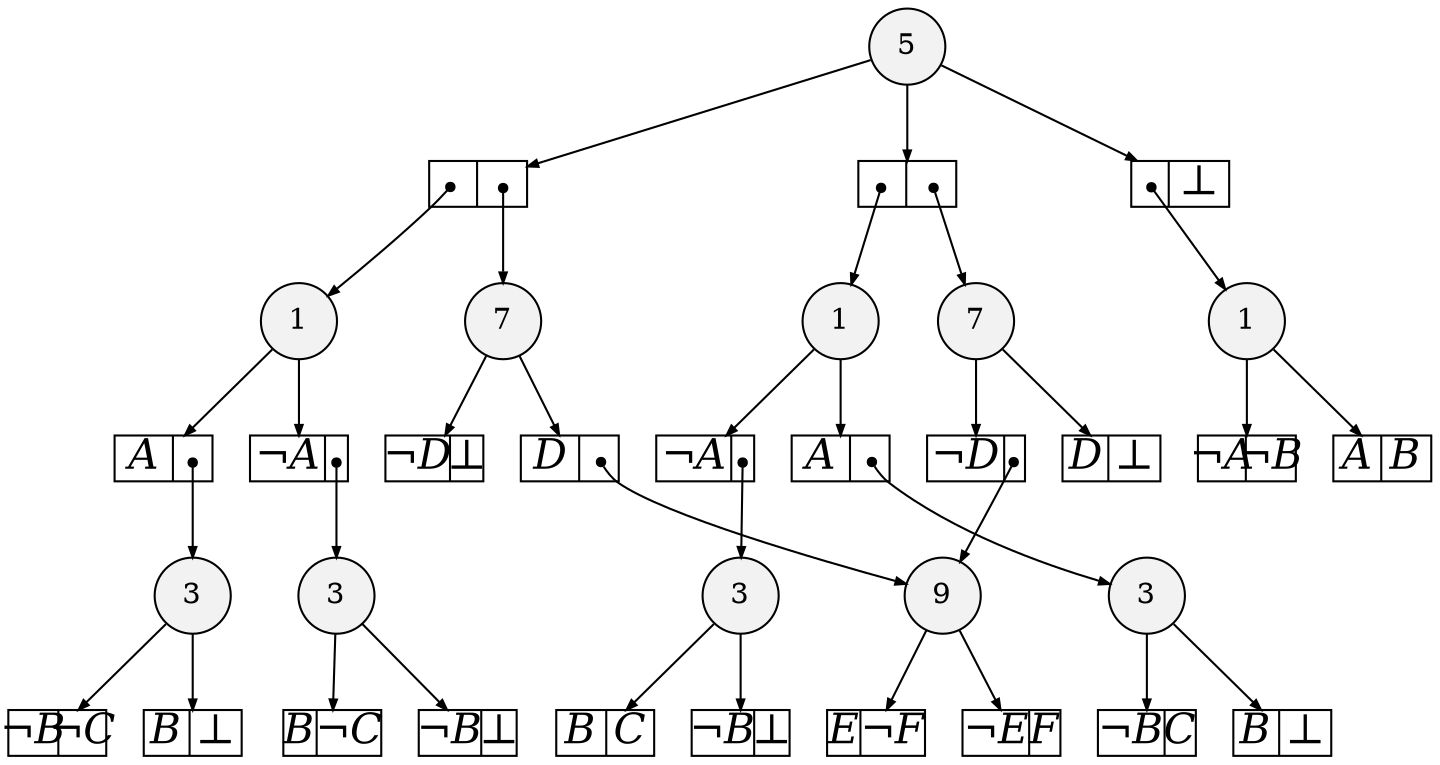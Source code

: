 
digraph sdd {

overlap=false

{rank=same; n20 }
{rank=same; n40 n29 }
{rank=same; n41 }
{rank=same; n34 n26 n32 n24 }
{rank=same; n35 n33 n36 }

n20 [label= "9",style=filled,fillcolor=gray95,shape=circle,height=.25,width=.25]; 
n20e0
      [label= "<L>E|<R>&not;F",
      shape=record,
      fontsize=20,
      fontname="Times-Italic",
      fillcolor=white,
      style=filled,
      fixedsize=true,
      height=.30, 
      width=.65];

n20->n20e0 [arrowsize=.50];
n20e1
      [label= "<L>&not;E|<R>F",
      shape=record,
      fontsize=20,
      fontname="Times-Italic",
      fillcolor=white,
      style=filled,
      fixedsize=true,
      height=.30, 
      width=.65];

n20->n20e1 [arrowsize=.50];
n40 [label= "7",style=filled,fillcolor=gray95,shape=circle,height=.25,width=.25]; 
n40e0
      [label= "<L>D|<R>",
      shape=record,
      fontsize=20,
      fontname="Times-Italic",
      fillcolor=white,
      style=filled,
      fixedsize=true,
      height=.30, 
      width=.65];

n40->n40e0 [arrowsize=.50];
n40e0:R:c->n20 [arrowsize=.50,tailclip=false,arrowtail=dot,dir=both];
n40e1
      [label= "<L>&not;D|<R>&#8869;",
      shape=record,
      fontsize=20,
      fontname="Times-Italic",
      fillcolor=white,
      style=filled,
      fixedsize=true,
      height=.30, 
      width=.65];

n40->n40e1 [arrowsize=.50];
n29 [label= "7",style=filled,fillcolor=gray95,shape=circle,height=.25,width=.25]; 
n29e0
      [label= "<L>&not;D|<R>",
      shape=record,
      fontsize=20,
      fontname="Times-Italic",
      fillcolor=white,
      style=filled,
      fixedsize=true,
      height=.30, 
      width=.65];

n29->n29e0 [arrowsize=.50];
n29e0:R:c->n20 [arrowsize=.50,tailclip=false,arrowtail=dot,dir=both];
n29e1
      [label= "<L>D|<R>&#8869;",
      shape=record,
      fontsize=20,
      fontname="Times-Italic",
      fillcolor=white,
      style=filled,
      fixedsize=true,
      height=.30, 
      width=.65];

n29->n29e1 [arrowsize=.50];
n41 [label= "5",style=filled,fillcolor=gray95,shape=circle,height=.25,width=.25]; 
n41e0
      [label= "<L>|<R>",
      shape=record,
      fontsize=20,
      fontname="Times-Italic",
      fillcolor=white,
      style=filled,
      fixedsize=true,
      height=.30, 
      width=.65];

n41->n41e0 [arrowsize=.50];
n41e0:L:c->n35 [arrowsize=.50,tailclip=false,arrowtail=dot,dir=both];
n41e0:R:c->n40 [arrowsize=.50,tailclip=false,arrowtail=dot,dir=both];
n41e1
      [label= "<L>|<R>",
      shape=record,
      fontsize=20,
      fontname="Times-Italic",
      fillcolor=white,
      style=filled,
      fixedsize=true,
      height=.30, 
      width=.65];

n41->n41e1 [arrowsize=.50];
n41e1:L:c->n33 [arrowsize=.50,tailclip=false,arrowtail=dot,dir=both];
n41e1:R:c->n29 [arrowsize=.50,tailclip=false,arrowtail=dot,dir=both];
n41e2
      [label= "<L>|<R>&#8869;",
      shape=record,
      fontsize=20,
      fontname="Times-Italic",
      fillcolor=white,
      style=filled,
      fixedsize=true,
      height=.30, 
      width=.65];

n41->n41e2 [arrowsize=.50];
n41e2:L:c->n36 [arrowsize=.50,tailclip=false,arrowtail=dot,dir=both];
n34 [label= "3",style=filled,fillcolor=gray95,shape=circle,height=.25,width=.25]; 
n34e0
      [label= "<L>B|<R>&not;C",
      shape=record,
      fontsize=20,
      fontname="Times-Italic",
      fillcolor=white,
      style=filled,
      fixedsize=true,
      height=.30, 
      width=.65];

n34->n34e0 [arrowsize=.50];
n34e1
      [label= "<L>&not;B|<R>&#8869;",
      shape=record,
      fontsize=20,
      fontname="Times-Italic",
      fillcolor=white,
      style=filled,
      fixedsize=true,
      height=.30, 
      width=.65];

n34->n34e1 [arrowsize=.50];
n26 [label= "3",style=filled,fillcolor=gray95,shape=circle,height=.25,width=.25]; 
n26e0
      [label= "<L>&not;B|<R>&not;C",
      shape=record,
      fontsize=20,
      fontname="Times-Italic",
      fillcolor=white,
      style=filled,
      fixedsize=true,
      height=.30, 
      width=.65];

n26->n26e0 [arrowsize=.50];
n26e1
      [label= "<L>B|<R>&#8869;",
      shape=record,
      fontsize=20,
      fontname="Times-Italic",
      fillcolor=white,
      style=filled,
      fixedsize=true,
      height=.30, 
      width=.65];

n26->n26e1 [arrowsize=.50];
n32 [label= "3",style=filled,fillcolor=gray95,shape=circle,height=.25,width=.25]; 
n32e0
      [label= "<L>B|<R>C",
      shape=record,
      fontsize=20,
      fontname="Times-Italic",
      fillcolor=white,
      style=filled,
      fixedsize=true,
      height=.30, 
      width=.65];

n32->n32e0 [arrowsize=.50];
n32e1
      [label= "<L>&not;B|<R>&#8869;",
      shape=record,
      fontsize=20,
      fontname="Times-Italic",
      fillcolor=white,
      style=filled,
      fixedsize=true,
      height=.30, 
      width=.65];

n32->n32e1 [arrowsize=.50];
n24 [label= "3",style=filled,fillcolor=gray95,shape=circle,height=.25,width=.25]; 
n24e0
      [label= "<L>&not;B|<R>C",
      shape=record,
      fontsize=20,
      fontname="Times-Italic",
      fillcolor=white,
      style=filled,
      fixedsize=true,
      height=.30, 
      width=.65];

n24->n24e0 [arrowsize=.50];
n24e1
      [label= "<L>B|<R>&#8869;",
      shape=record,
      fontsize=20,
      fontname="Times-Italic",
      fillcolor=white,
      style=filled,
      fixedsize=true,
      height=.30, 
      width=.65];

n24->n24e1 [arrowsize=.50];
n35 [label= "1",style=filled,fillcolor=gray95,shape=circle,height=.25,width=.25]; 
n35e0
      [label= "<L>&not;A|<R>",
      shape=record,
      fontsize=20,
      fontname="Times-Italic",
      fillcolor=white,
      style=filled,
      fixedsize=true,
      height=.30, 
      width=.65];

n35->n35e0 [arrowsize=.50];
n35e0:R:c->n34 [arrowsize=.50,tailclip=false,arrowtail=dot,dir=both];
n35e1
      [label= "<L>A|<R>",
      shape=record,
      fontsize=20,
      fontname="Times-Italic",
      fillcolor=white,
      style=filled,
      fixedsize=true,
      height=.30, 
      width=.65];

n35->n35e1 [arrowsize=.50];
n35e1:R:c->n26 [arrowsize=.50,tailclip=false,arrowtail=dot,dir=both];
n33 [label= "1",style=filled,fillcolor=gray95,shape=circle,height=.25,width=.25]; 
n33e0
      [label= "<L>&not;A|<R>",
      shape=record,
      fontsize=20,
      fontname="Times-Italic",
      fillcolor=white,
      style=filled,
      fixedsize=true,
      height=.30, 
      width=.65];

n33->n33e0 [arrowsize=.50];
n33e0:R:c->n32 [arrowsize=.50,tailclip=false,arrowtail=dot,dir=both];
n33e1
      [label= "<L>A|<R>",
      shape=record,
      fontsize=20,
      fontname="Times-Italic",
      fillcolor=white,
      style=filled,
      fixedsize=true,
      height=.30, 
      width=.65];

n33->n33e1 [arrowsize=.50];
n33e1:R:c->n24 [arrowsize=.50,tailclip=false,arrowtail=dot,dir=both];
n36 [label= "1",style=filled,fillcolor=gray95,shape=circle,height=.25,width=.25]; 
n36e0
      [label= "<L>&not;A|<R>&not;B",
      shape=record,
      fontsize=20,
      fontname="Times-Italic",
      fillcolor=white,
      style=filled,
      fixedsize=true,
      height=.30, 
      width=.65];

n36->n36e0 [arrowsize=.50];
n36e1
      [label= "<L>A|<R>B",
      shape=record,
      fontsize=20,
      fontname="Times-Italic",
      fillcolor=white,
      style=filled,
      fixedsize=true,
      height=.30, 
      width=.65];

n36->n36e1 [arrowsize=.50];


}
